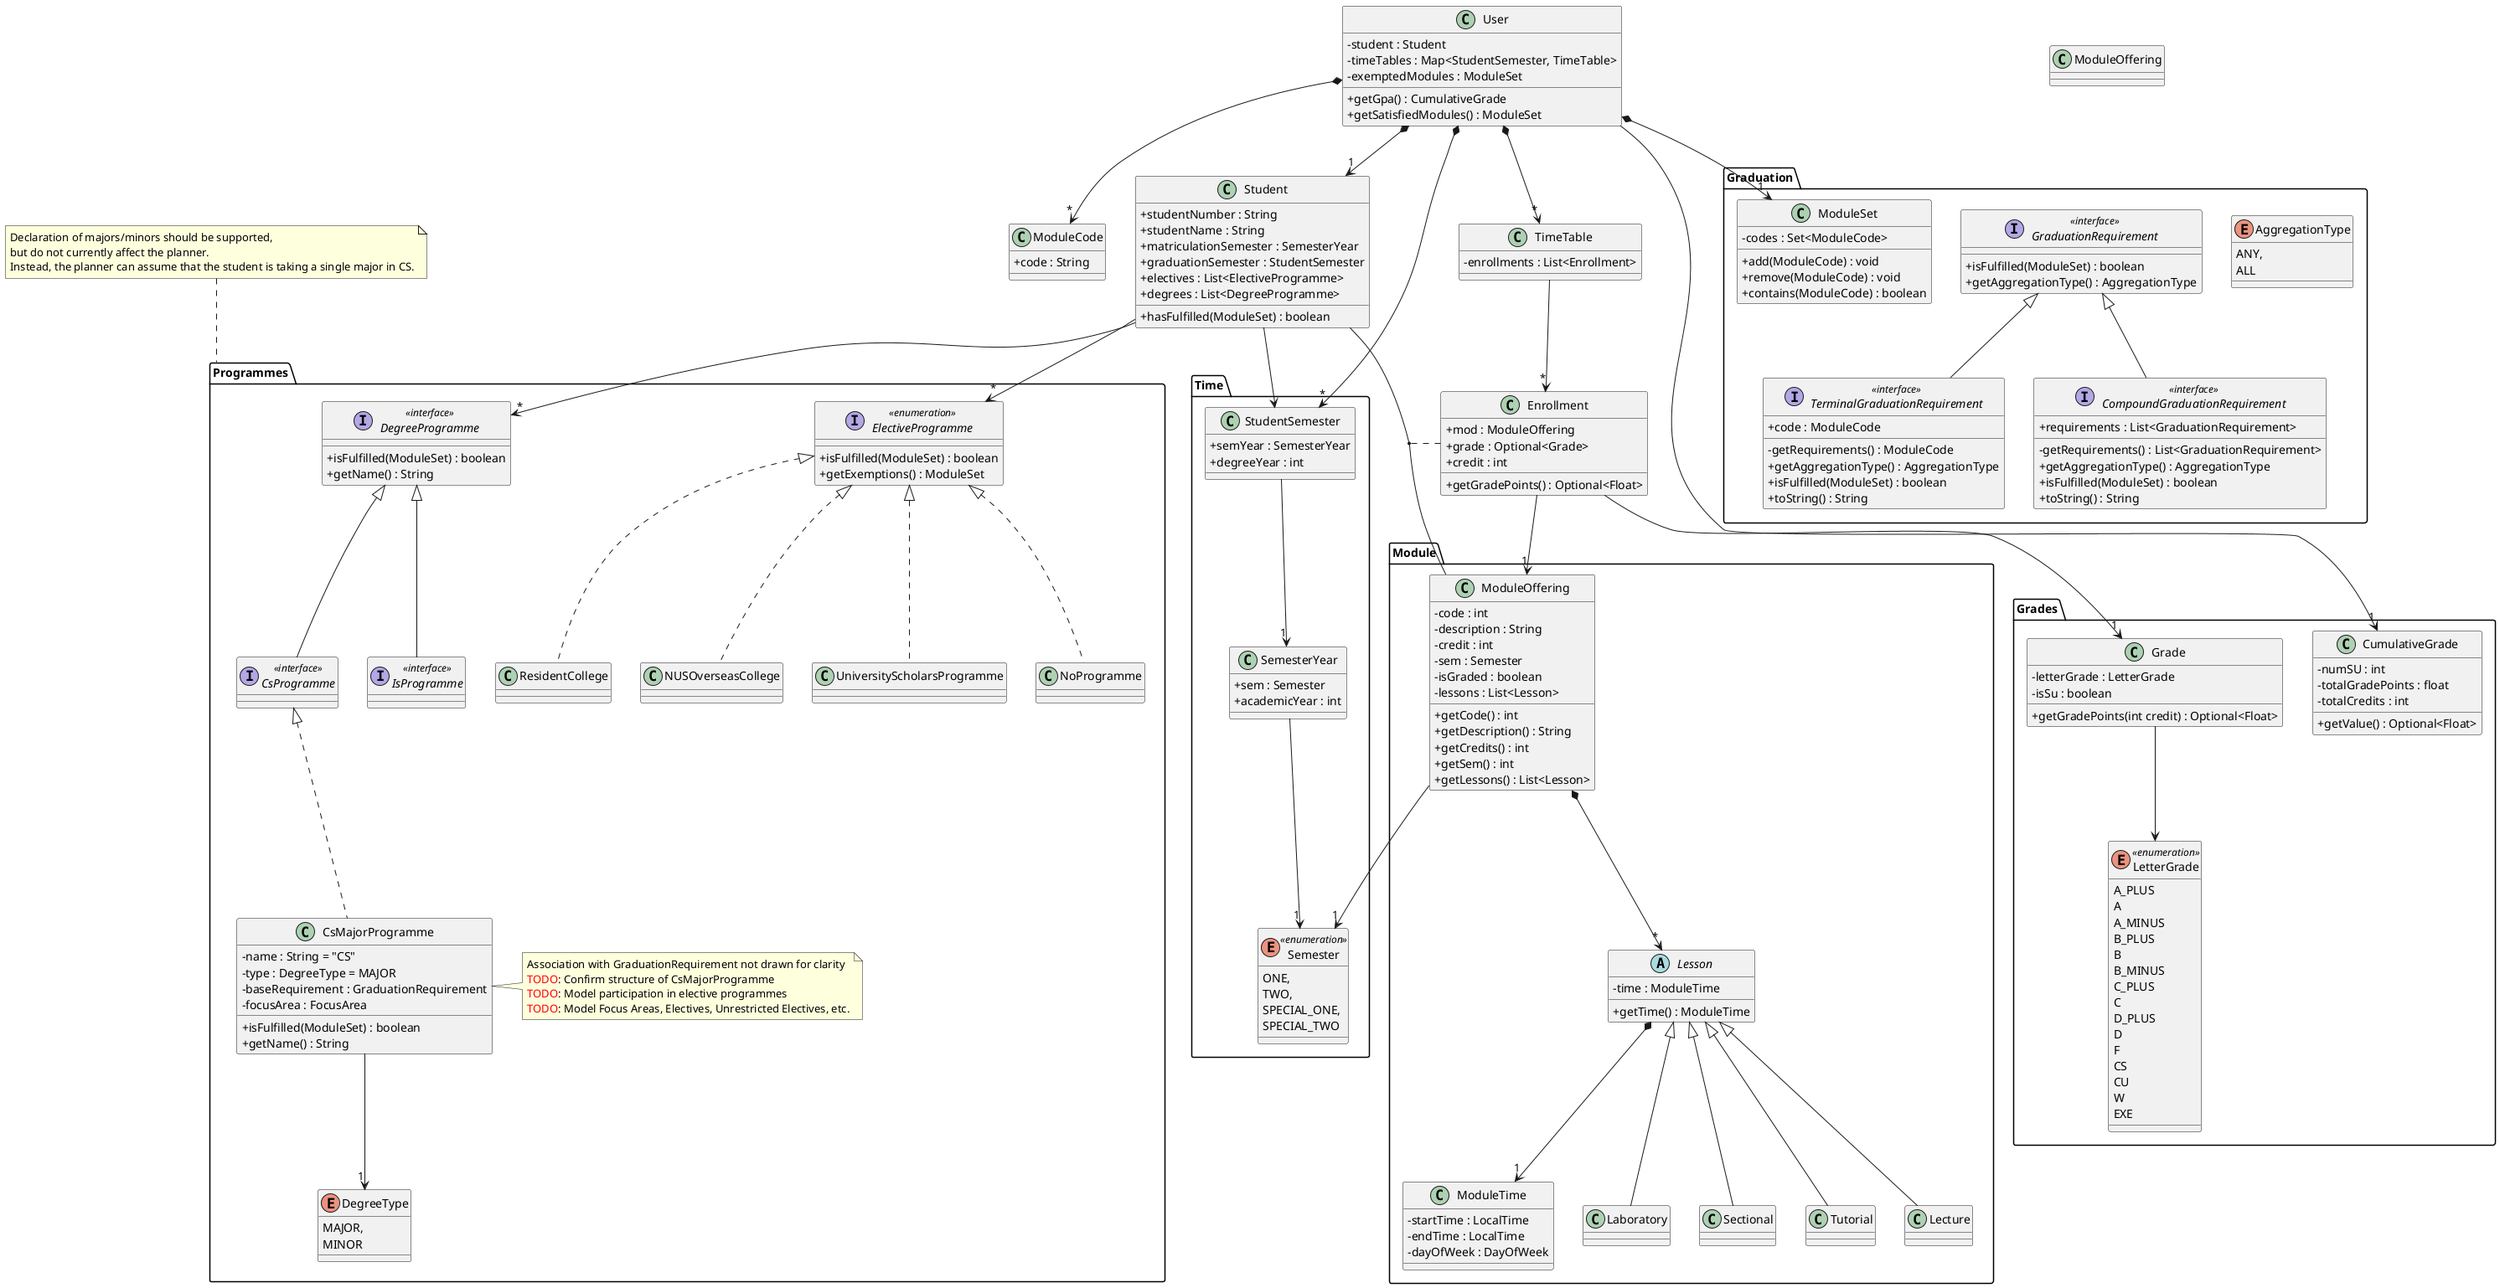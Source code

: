 @startuml
' !include ../style.puml
' skinparam arrowThickness 1.1
' skinparam arrowColor MODEL_COLOR
' skinparam classBackgroundColor MODEL_COLOR
skinparam classAttributeIconSize 0
'skinparam linetype polyline
'skinparam linetype ortho

package Time {
    enum Semester <<enumeration>> {
        ONE,
        TWO,
        SPECIAL_ONE,
        SPECIAL_TWO
    }

    class SemesterYear {
        +sem : Semester
        +academicYear : int
    }

    class StudentSemester {
        +semYear : SemesterYear
        +degreeYear : int
    }
}

package Module {
    class ModuleTime {
        -startTime : LocalTime
        -endTime : LocalTime
        -dayOfWeek : DayOfWeek
    }

    abstract class Lesson {
        -time : ModuleTime
        +getTime() : ModuleTime
    }

    together {
        class Lecture extends Lesson {
        }

        class Tutorial extends Lesson {
        }

        class Sectional extends Lesson {
        }

        class Laboratory extends Lesson {
        }
    }

    ' Base module data; actual enrollment is modelled with Enrollment
    class ModuleOffering {
        -code : int
        -description : String
        -credit : int
        -sem : Semester
        -isGraded : boolean
        -lessons : List<Lesson>

        +getCode() : int
        +getDescription() : String
        ' NOTE: credit value is not authoritative; use Enrollment for calculations instead
        +getCredits() : int
        +getSem() : int
        +getLessons() : List<Lesson>
    }
}

' An Enrollment has a module offering (at some semester of some year) and a possible grade
class Enrollment {
    +mod : ModuleOffering
    +grade : Optional<Grade>
    +credit : int
    +getGradePoints() : Optional<Float>
}

package Grades {
    enum LetterGrade <<enumeration>> {
        A_PLUS
        A
        A_MINUS
        B_PLUS
        B
        B_MINUS
        C_PLUS
        C
        D_PLUS
        D
        F
        CS
        CU
        W
        EXE
    }

    class Grade {
        -letterGrade : LetterGrade
        -isSu : boolean
        +getGradePoints(int credit) : Optional<Float>
    }

    class CumulativeGrade {
        -numSU : int
        -totalGradePoints : float
        -totalCredits : int
        +getValue() : Optional<Float>
    }
}

class TimeTable {
    -enrollments : List<Enrollment>
}

class Student {
    +studentNumber : String
    +studentName : String
    +matriculationSemester : SemesterYear
    +graduationSemester : StudentSemester
    +electives : List<ElectiveProgramme>
    +degrees : List<DegreeProgramme>
    +hasFulfilled(ModuleSet) : boolean
}

class ModuleCode {
    +code : String
}

class User {
    -student : Student
    -timeTables : Map<StudentSemester, TimeTable>
    ' Rationale:  exempted modules aren't taken in any semester
    -exemptedModules : ModuleSet
    +getGpa() : CumulativeGrade
    ' Returns a list of modules that have been exempted, had been taken, or is being taken
    +getSatisfiedModules() : ModuleSet
}


package Graduation {
    enum AggregationType {
        ANY,
        ALL
    }
    interface GraduationRequirement <<interface>> {
        +isFulfilled(ModuleSet) : boolean
        +getAggregationType() : AggregationType
    }


    interface TerminalGraduationRequirement <<interface>> extends GraduationRequirement {
        +code : ModuleCode

        -getRequirements() : ModuleCode
        +getAggregationType() : AggregationType
        +isFulfilled(ModuleSet) : boolean
        +toString() : String
    }

    interface CompoundGraduationRequirement <<interface>> extends GraduationRequirement {
        +requirements : List<GraduationRequirement>

        -getRequirements() : List<GraduationRequirement>
        +getAggregationType() : AggregationType
        +isFulfilled(ModuleSet) : boolean
        +toString() : String
    }

    class ModuleSet {
        -codes : Set<ModuleCode>
        +add(ModuleCode) : void
        +remove(ModuleCode) : void
        +contains(ModuleCode) : boolean
    }
}

package Programmes {
    interface ElectiveProgramme <<enumeration>> {
        +isFulfilled(ModuleSet) : boolean
        +getExemptions() : ModuleSet
    }
    class ResidentCollege implements ElectiveProgramme
    class NUSOverseasCollege implements ElectiveProgramme
    class UniversityScholarsProgramme implements ElectiveProgramme
    class NoProgramme implements ElectiveProgramme

    enum DegreeType {
        MAJOR,
        MINOR
    }


    interface DegreeProgramme <<interface>> {
        +isFulfilled(ModuleSet) : boolean
        +getName() : String
    }

    interface CsProgramme <<interface>> extends DegreeProgramme {
    }

    interface IsProgramme <<interface>> extends DegreeProgramme {
    }

    class CsMajorProgramme implements CsProgramme {
        -name : String = "CS"
        -type : DegreeType = MAJOR
        -baseRequirement : GraduationRequirement
        -focusArea : FocusArea
        +isFulfilled(ModuleSet) : boolean
        +getName() : String
    }

    note right of CsMajorProgramme
        Association with GraduationRequirement not drawn for clarity
        <color:red>TODO</color>: Confirm structure of CsMajorProgramme
        <color:red>TODO</color>: Model participation in elective programmes
        <color:red>TODO</color>: Model Focus Areas, Electives, Unrestricted Electives, etc.
    end note
}

note top of Programmes
    Declaration of majors/minors should be supported,
    but do not currently affect the planner.
    Instead, the planner can assume that the student is taking a single major in CS.
end note

'Programmes ...- ProgrammesNote


' Associations
Grade --> LetterGrade
Enrollment-->"1" Grade

' Enrollment is an association class of Student and ModuleOffering
' However, Student does not directly store Enrollment
(Student, ModuleOffering) . Enrollment

StudentSemester -->"1" SemesterYear
SemesterYear -->"1" Semester

Lesson *-->"1" ModuleTime
ModuleOffering -->"1" Semester
ModuleOffering *-->"*"  Lesson

Enrollment -->"1" ModuleOffering
TimeTable -->"*" Enrollment

User *-->"*" TimeTable
User *-->"*" ModuleCode
User *-->"*" StudentSemester
User -->"1" CumulativeGrade
User *-->"1" Student
User *-->"1" ModuleSet

Student -->"*" DegreeProgramme
Student -->"*" ElectiveProgramme
Student --> StudentSemester

' These should be associated with classes implementing GraduationRequirement instead
' (but please omit the association line in the diagram)
'TerminalGraduationRequirement -->"1" AggregationType
'CompoundGraduationRequirement -->"1" AggregationType

CsMajorProgramme -->"1" DegreeType

' For layout
together {
    class Student
    class ModuleOffering
}

@enduml
